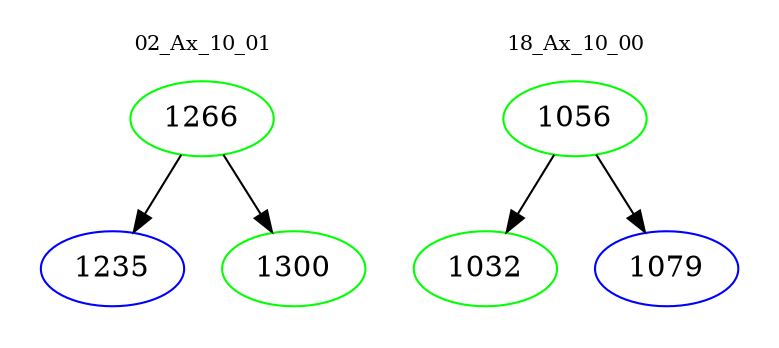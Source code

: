 digraph{
subgraph cluster_0 {
color = white
label = "02_Ax_10_01";
fontsize=10;
T0_1266 [label="1266", color="green"]
T0_1266 -> T0_1235 [color="black"]
T0_1235 [label="1235", color="blue"]
T0_1266 -> T0_1300 [color="black"]
T0_1300 [label="1300", color="green"]
}
subgraph cluster_1 {
color = white
label = "18_Ax_10_00";
fontsize=10;
T1_1056 [label="1056", color="green"]
T1_1056 -> T1_1032 [color="black"]
T1_1032 [label="1032", color="green"]
T1_1056 -> T1_1079 [color="black"]
T1_1079 [label="1079", color="blue"]
}
}
